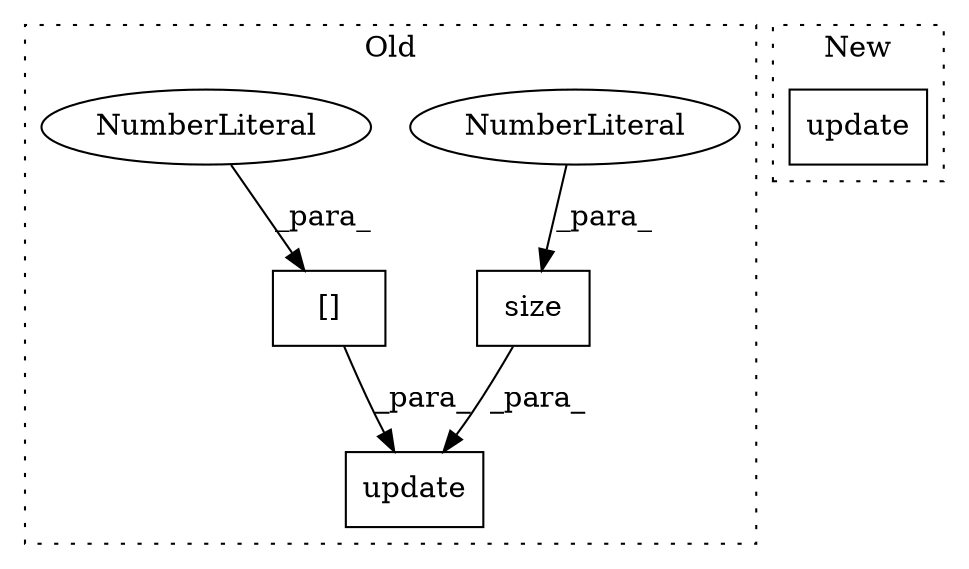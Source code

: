 digraph G {
subgraph cluster0 {
1 [label="size" a="32" s="4810,4816" l="5,1" shape="box"];
3 [label="NumberLiteral" a="34" s="4815" l="1" shape="ellipse"];
4 [label="update" a="32" s="4784,4817" l="7,1" shape="box"];
5 [label="[]" a="2" s="4791,4802" l="10,1" shape="box"];
6 [label="NumberLiteral" a="34" s="4801" l="1" shape="ellipse"];
label = "Old";
style="dotted";
}
subgraph cluster1 {
2 [label="update" a="32" s="6762,6792" l="7,1" shape="box"];
label = "New";
style="dotted";
}
1 -> 4 [label="_para_"];
3 -> 1 [label="_para_"];
5 -> 4 [label="_para_"];
6 -> 5 [label="_para_"];
}